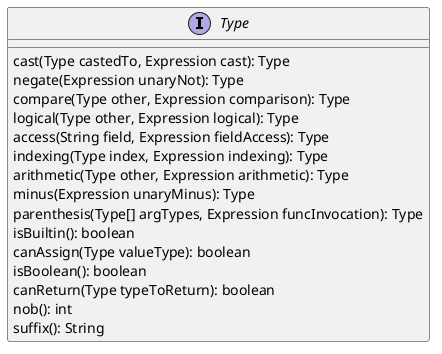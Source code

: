 @startuml

interface Type

interface Type {
    cast(Type castedTo, Expression cast): Type
    negate(Expression unaryNot): Type
    compare(Type other, Expression comparison): Type
    logical(Type other, Expression logical): Type
    access(String field, Expression fieldAccess): Type
    indexing(Type index, Expression indexing): Type
    arithmetic(Type other, Expression arithmetic): Type
    minus(Expression unaryMinus): Type
    parenthesis(Type[] argTypes, Expression funcInvocation): Type
    isBuiltin(): boolean
    canAssign(Type valueType): boolean
    isBoolean(): boolean
    canReturn(Type typeToReturn): boolean
    nob(): int
    suffix(): String
}

@enduml

